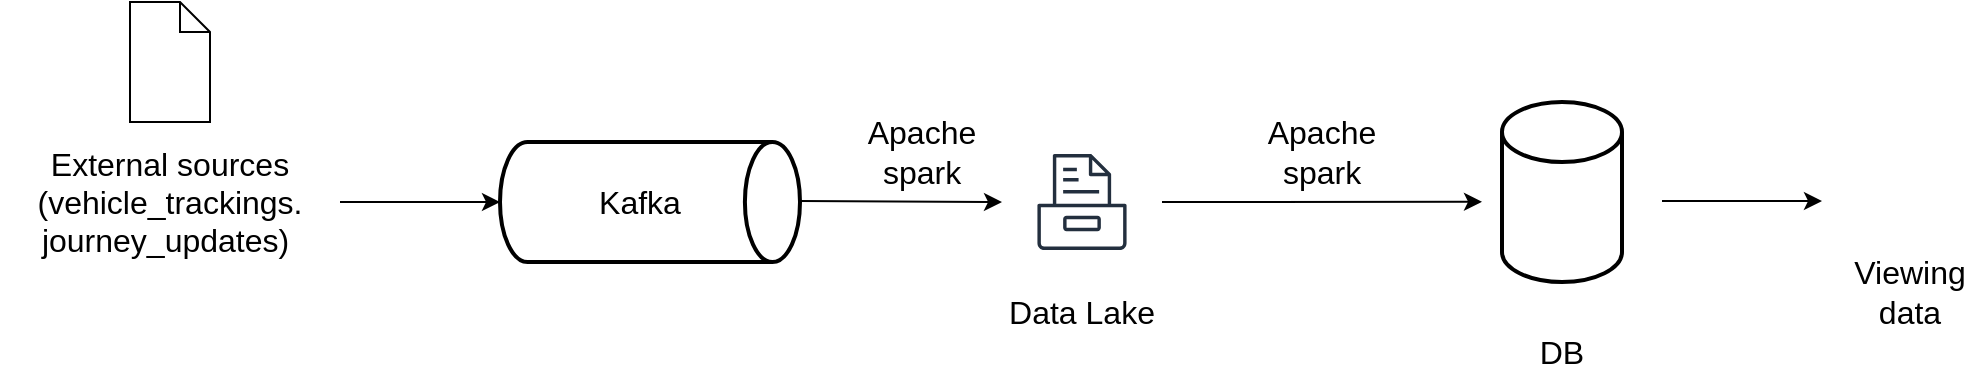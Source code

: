 <mxfile version="20.8.5" type="github">
  <diagram id="oiZPvLN5zcSZ0jYLkCbU" name="Page-1">
    <mxGraphModel dx="2284" dy="764" grid="1" gridSize="10" guides="1" tooltips="1" connect="1" arrows="1" fold="1" page="1" pageScale="1" pageWidth="850" pageHeight="1100" math="0" shadow="0">
      <root>
        <mxCell id="0" />
        <mxCell id="1" parent="0" />
        <mxCell id="7ZX6jRbZQ-G08w3YdbLo-1" value="" style="strokeWidth=2;html=1;shape=mxgraph.flowchart.direct_data;whiteSpace=wrap;" vertex="1" parent="1">
          <mxGeometry x="239" y="180" width="150" height="60" as="geometry" />
        </mxCell>
        <mxCell id="7ZX6jRbZQ-G08w3YdbLo-2" value="&lt;font style=&quot;font-size: 16px;&quot;&gt;External sources&lt;br&gt;(vehicle_trackings. journey_updates)&amp;nbsp;&lt;/font&gt;" style="text;html=1;strokeColor=none;fillColor=none;align=center;verticalAlign=middle;whiteSpace=wrap;rounded=0;" vertex="1" parent="1">
          <mxGeometry x="-11" y="150" width="170" height="120" as="geometry" />
        </mxCell>
        <mxCell id="7ZX6jRbZQ-G08w3YdbLo-3" value="" style="endArrow=classic;html=1;rounded=0;fontSize=16;exitX=1;exitY=0.5;exitDx=0;exitDy=0;entryX=0;entryY=0.5;entryDx=0;entryDy=0;entryPerimeter=0;" edge="1" parent="1" source="7ZX6jRbZQ-G08w3YdbLo-2" target="7ZX6jRbZQ-G08w3YdbLo-1">
          <mxGeometry width="50" height="50" relative="1" as="geometry">
            <mxPoint x="469" y="410" as="sourcePoint" />
            <mxPoint x="519" y="360" as="targetPoint" />
          </mxGeometry>
        </mxCell>
        <mxCell id="7ZX6jRbZQ-G08w3YdbLo-4" value="Kafka" style="text;html=1;strokeColor=none;fillColor=none;align=center;verticalAlign=middle;whiteSpace=wrap;rounded=0;fontSize=16;" vertex="1" parent="1">
          <mxGeometry x="279" y="195" width="60" height="30" as="geometry" />
        </mxCell>
        <mxCell id="7ZX6jRbZQ-G08w3YdbLo-5" value="Bucket" style="outlineConnect=0;fontColor=none;gradientColor=none;strokeColor=#232F3E;fillColor=#ffffff;dashed=0;verticalLabelPosition=bottom;verticalAlign=top;align=center;html=1;fontSize=12;fontStyle=0;aspect=fixed;shape=mxgraph.aws4.resourceIcon;resIcon=mxgraph.aws4.storage;noLabel=1;" vertex="1" parent="1">
          <mxGeometry x="500" y="180" width="60" height="60" as="geometry" />
        </mxCell>
        <mxCell id="7ZX6jRbZQ-G08w3YdbLo-8" value="Data Lake" style="text;html=1;strokeColor=none;fillColor=none;align=center;verticalAlign=middle;whiteSpace=wrap;rounded=0;fontSize=16;" vertex="1" parent="1">
          <mxGeometry x="470" y="250" width="120" height="30" as="geometry" />
        </mxCell>
        <mxCell id="7ZX6jRbZQ-G08w3YdbLo-9" value="" style="strokeWidth=2;html=1;shape=mxgraph.flowchart.database;whiteSpace=wrap;sketch=0;strokeColor=default;fontSize=16;fontColor=none;" vertex="1" parent="1">
          <mxGeometry x="740" y="160" width="60" height="90" as="geometry" />
        </mxCell>
        <mxCell id="7ZX6jRbZQ-G08w3YdbLo-10" value="DB" style="text;html=1;strokeColor=none;fillColor=none;align=center;verticalAlign=middle;whiteSpace=wrap;rounded=0;fontSize=16;" vertex="1" parent="1">
          <mxGeometry x="710" y="270" width="120" height="30" as="geometry" />
        </mxCell>
        <mxCell id="7ZX6jRbZQ-G08w3YdbLo-12" value="" style="endArrow=classic;html=1;rounded=0;fontSize=16;exitX=1;exitY=0.5;exitDx=0;exitDy=0;" edge="1" parent="1">
          <mxGeometry width="50" height="50" relative="1" as="geometry">
            <mxPoint x="389" y="209.5" as="sourcePoint" />
            <mxPoint x="490" y="210" as="targetPoint" />
          </mxGeometry>
        </mxCell>
        <mxCell id="7ZX6jRbZQ-G08w3YdbLo-13" value="" style="endArrow=classic;html=1;rounded=0;fontSize=16;" edge="1" parent="1">
          <mxGeometry width="50" height="50" relative="1" as="geometry">
            <mxPoint x="570" y="210" as="sourcePoint" />
            <mxPoint x="730" y="209.875" as="targetPoint" />
          </mxGeometry>
        </mxCell>
        <mxCell id="7ZX6jRbZQ-G08w3YdbLo-14" value="" style="shape=mxgraph.bpmn.data;labelPosition=center;verticalLabelPosition=bottom;align=center;verticalAlign=top;whiteSpace=wrap;size=15;html=1;sketch=0;strokeColor=default;fontSize=16;fontColor=none;" vertex="1" parent="1">
          <mxGeometry x="54" y="110" width="40" height="60" as="geometry" />
        </mxCell>
        <mxCell id="7ZX6jRbZQ-G08w3YdbLo-22" value="Apache spark" style="text;html=1;strokeColor=none;fillColor=none;align=center;verticalAlign=middle;whiteSpace=wrap;rounded=0;sketch=0;fontSize=16;fontColor=none;" vertex="1" parent="1">
          <mxGeometry x="420" y="170" width="60" height="30" as="geometry" />
        </mxCell>
        <mxCell id="7ZX6jRbZQ-G08w3YdbLo-23" value="Apache spark" style="text;html=1;strokeColor=none;fillColor=none;align=center;verticalAlign=middle;whiteSpace=wrap;rounded=0;sketch=0;fontSize=16;fontColor=none;" vertex="1" parent="1">
          <mxGeometry x="620" y="170" width="60" height="30" as="geometry" />
        </mxCell>
        <mxCell id="7ZX6jRbZQ-G08w3YdbLo-24" value="" style="shape=image;html=1;verticalAlign=top;verticalLabelPosition=bottom;labelBackgroundColor=#ffffff;imageAspect=0;aspect=fixed;image=https://cdn2.iconfinder.com/data/icons/gnomeicontheme/48x48/apps/postscript-viewer.png;sketch=0;strokeColor=default;fontSize=16;fontColor=none;fillColor=none;" vertex="1" parent="1">
          <mxGeometry x="920" y="177" width="48" height="48" as="geometry" />
        </mxCell>
        <mxCell id="7ZX6jRbZQ-G08w3YdbLo-25" value="Viewing data" style="text;html=1;strokeColor=none;fillColor=none;align=center;verticalAlign=middle;whiteSpace=wrap;rounded=0;sketch=0;fontSize=16;fontColor=none;" vertex="1" parent="1">
          <mxGeometry x="914" y="240" width="60" height="30" as="geometry" />
        </mxCell>
        <mxCell id="7ZX6jRbZQ-G08w3YdbLo-26" value="" style="endArrow=classic;html=1;rounded=0;fontSize=16;" edge="1" parent="1">
          <mxGeometry width="50" height="50" relative="1" as="geometry">
            <mxPoint x="820" y="209.5" as="sourcePoint" />
            <mxPoint x="900" y="209.5" as="targetPoint" />
          </mxGeometry>
        </mxCell>
      </root>
    </mxGraphModel>
  </diagram>
</mxfile>
